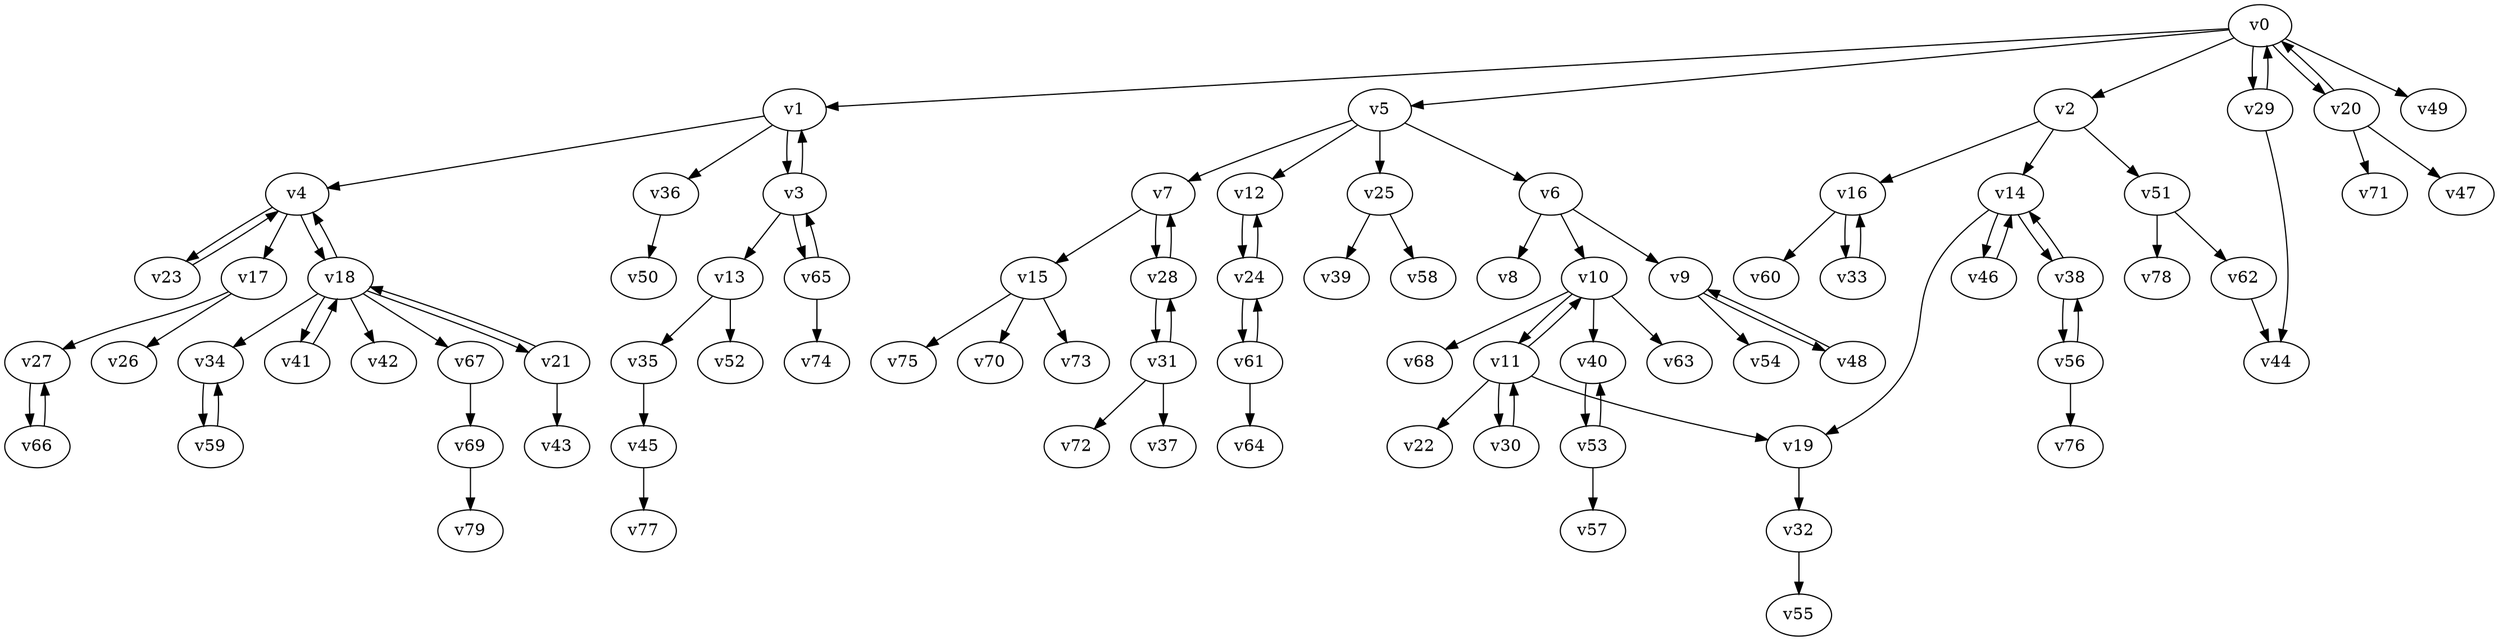 digraph test106 {
    v0 [name="v0", player=0, weight=13];
    v1 [name="v1", player=1, weight=6];
    v2 [name="v2", player=0, weight=4];
    v3 [name="v3", player=1, weight=6];
    v4 [name="v4", player=0, weight=18];
    v5 [name="v5", player=1, weight=6];
    v6 [name="v6", player=0, weight=13];
    v7 [name="v7", player=1, weight=5];
    v8 [name="v8", player=0, weight=8];
    v9 [name="v9", player=1, weight=4];
    v10 [name="v10", player=0, weight=11];
    v11 [name="v11", player=1, weight=9];
    v12 [name="v12", player=0, weight=3];
    v13 [name="v13", player=1, weight=-3];
    v14 [name="v14", player=0, weight=12];
    v15 [name="v15", player=1, weight=-3];
    v16 [name="v16", player=0, weight=2];
    v17 [name="v17", player=1, weight=3];
    v18 [name="v18", player=0, weight=7];
    v19 [name="v19", player=1, weight=16];
    v20 [name="v20", player=0, weight=1];
    v21 [name="v21", player=1, weight=17];
    v22 [name="v22", player=0, weight=16];
    v23 [name="v23", player=1, weight=16];
    v24 [name="v24", player=0, weight=4];
    v25 [name="v25", player=1, weight=0];
    v26 [name="v26", player=0, weight=14];
    v27 [name="v27", player=1, weight=14];
    v28 [name="v28", player=0, weight=8];
    v29 [name="v29", player=1, weight=1];
    v30 [name="v30", player=0, weight=-1];
    v31 [name="v31", player=1, weight=9];
    v32 [name="v32", player=0, weight=12];
    v33 [name="v33", player=1, weight=3];
    v34 [name="v34", player=0, weight=7];
    v35 [name="v35", player=1, weight=0];
    v36 [name="v36", player=0, weight=17];
    v37 [name="v37", player=1, weight=6];
    v38 [name="v38", player=0, weight=3];
    v39 [name="v39", player=1, weight=6];
    v40 [name="v40", player=0, weight=13];
    v41 [name="v41", player=1, weight=18];
    v42 [name="v42", player=0, weight=16];
    v43 [name="v43", player=1, weight=6];
    v44 [name="v44", player=0, weight=2];
    v45 [name="v45", player=1, weight=5];
    v46 [name="v46", player=0, weight=9];
    v47 [name="v47", player=1, weight=6];
    v48 [name="v48", player=0, weight=12];
    v49 [name="v49", player=1, weight=8];
    v50 [name="v50", player=0, weight=3];
    v51 [name="v51", player=1, weight=1];
    v52 [name="v52", player=0, weight=-1];
    v53 [name="v53", player=1, weight=13];
    v54 [name="v54", player=0, weight=13];
    v55 [name="v55", player=1, weight=-1];
    v56 [name="v56", player=0, weight=4];
    v57 [name="v57", player=1, weight=11];
    v58 [name="v58", player=0, weight=2];
    v59 [name="v59", player=1, weight=9];
    v60 [name="v60", player=0, weight=10];
    v61 [name="v61", player=1, weight=13];
    v62 [name="v62", player=0, weight=4];
    v63 [name="v63", player=1, weight=2];
    v64 [name="v64", player=0, weight=16];
    v65 [name="v65", player=1, weight=1];
    v66 [name="v66", player=0, weight=10];
    v67 [name="v67", player=1, weight=-2];
    v68 [name="v68", player=0, weight=15];
    v69 [name="v69", player=1, weight=1];
    v70 [name="v70", player=0, weight=0];
    v71 [name="v71", player=1, weight=4];
    v72 [name="v72", player=0, weight=13];
    v73 [name="v73", player=1, weight=10];
    v74 [name="v74", player=0, weight=16];
    v75 [name="v75", player=1, weight=12];
    v76 [name="v76", player=0, weight=10];
    v77 [name="v77", player=1, weight=10];
    v78 [name="v78", player=0, weight=6];
    v79 [name="v79", player=1, weight=16];
    v0 -> v1;
    v0 -> v2;
    v1 -> v3;
    v3 -> v1;
    v1 -> v4;
    v0 -> v5;
    v5 -> v6;
    v5 -> v7;
    v6 -> v8;
    v6 -> v9;
    v6 -> v10;
    v10 -> v11;
    v11 -> v10;
    v5 -> v12;
    v3 -> v13;
    v2 -> v14;
    v7 -> v15;
    v2 -> v16;
    v4 -> v17;
    v4 -> v18;
    v18 -> v4;
    v11 -> v19;
    v0 -> v20;
    v20 -> v0;
    v18 -> v21;
    v21 -> v18;
    v11 -> v22;
    v4 -> v23;
    v23 -> v4;
    v12 -> v24;
    v24 -> v12;
    v5 -> v25;
    v17 -> v26;
    v17 -> v27;
    v7 -> v28;
    v28 -> v7;
    v0 -> v29;
    v29 -> v0;
    v11 -> v30;
    v30 -> v11;
    v28 -> v31;
    v31 -> v28;
    v19 -> v32;
    v16 -> v33;
    v33 -> v16;
    v18 -> v34;
    v13 -> v35;
    v1 -> v36;
    v31 -> v37;
    v14 -> v38;
    v38 -> v14;
    v25 -> v39;
    v10 -> v40;
    v18 -> v41;
    v41 -> v18;
    v18 -> v42;
    v21 -> v43;
    v29 -> v44;
    v35 -> v45;
    v14 -> v46;
    v46 -> v14;
    v20 -> v47;
    v9 -> v48;
    v48 -> v9;
    v0 -> v49;
    v36 -> v50;
    v2 -> v51;
    v13 -> v52;
    v40 -> v53;
    v53 -> v40;
    v9 -> v54;
    v32 -> v55;
    v38 -> v56;
    v56 -> v38;
    v53 -> v57;
    v25 -> v58;
    v34 -> v59;
    v59 -> v34;
    v16 -> v60;
    v24 -> v61;
    v61 -> v24;
    v51 -> v62;
    v10 -> v63;
    v61 -> v64;
    v3 -> v65;
    v65 -> v3;
    v27 -> v66;
    v66 -> v27;
    v18 -> v67;
    v10 -> v68;
    v67 -> v69;
    v15 -> v70;
    v20 -> v71;
    v31 -> v72;
    v15 -> v73;
    v65 -> v74;
    v15 -> v75;
    v56 -> v76;
    v45 -> v77;
    v51 -> v78;
    v69 -> v79;
    v62 -> v44;
    v14 -> v19;
}
